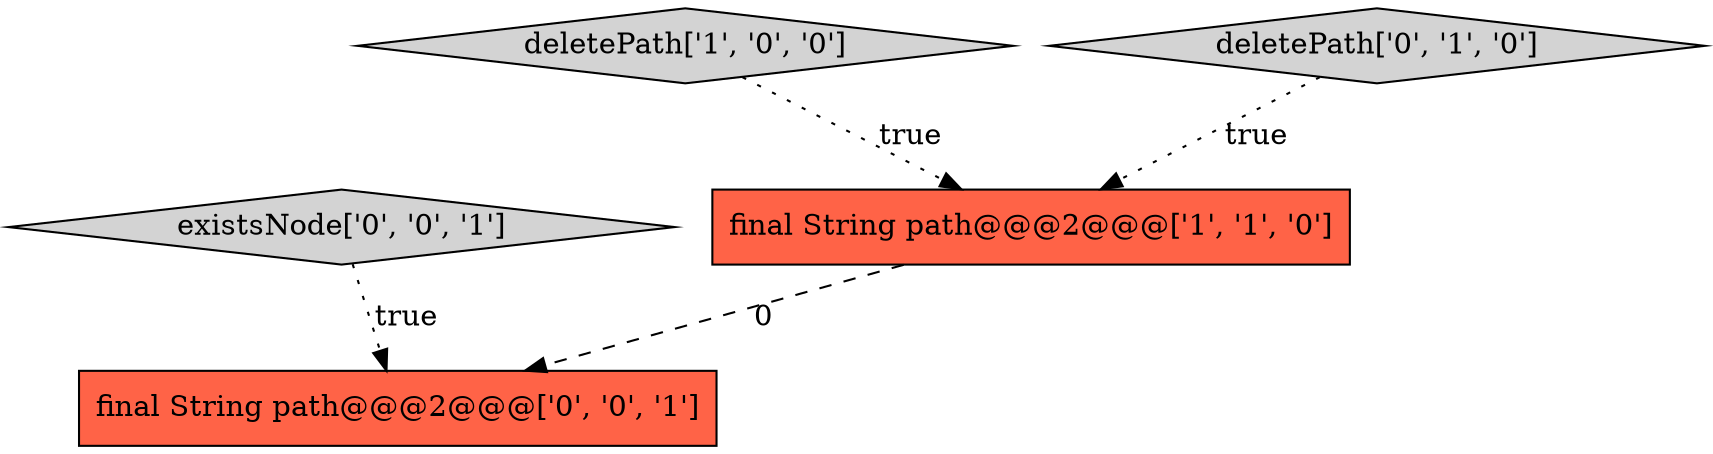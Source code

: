 digraph {
3 [style = filled, label = "existsNode['0', '0', '1']", fillcolor = lightgray, shape = diamond image = "AAA0AAABBB3BBB"];
0 [style = filled, label = "deletePath['1', '0', '0']", fillcolor = lightgray, shape = diamond image = "AAA0AAABBB1BBB"];
1 [style = filled, label = "final String path@@@2@@@['1', '1', '0']", fillcolor = tomato, shape = box image = "AAA0AAABBB1BBB"];
2 [style = filled, label = "deletePath['0', '1', '0']", fillcolor = lightgray, shape = diamond image = "AAA0AAABBB2BBB"];
4 [style = filled, label = "final String path@@@2@@@['0', '0', '1']", fillcolor = tomato, shape = box image = "AAA0AAABBB3BBB"];
1->4 [style = dashed, label="0"];
2->1 [style = dotted, label="true"];
0->1 [style = dotted, label="true"];
3->4 [style = dotted, label="true"];
}
